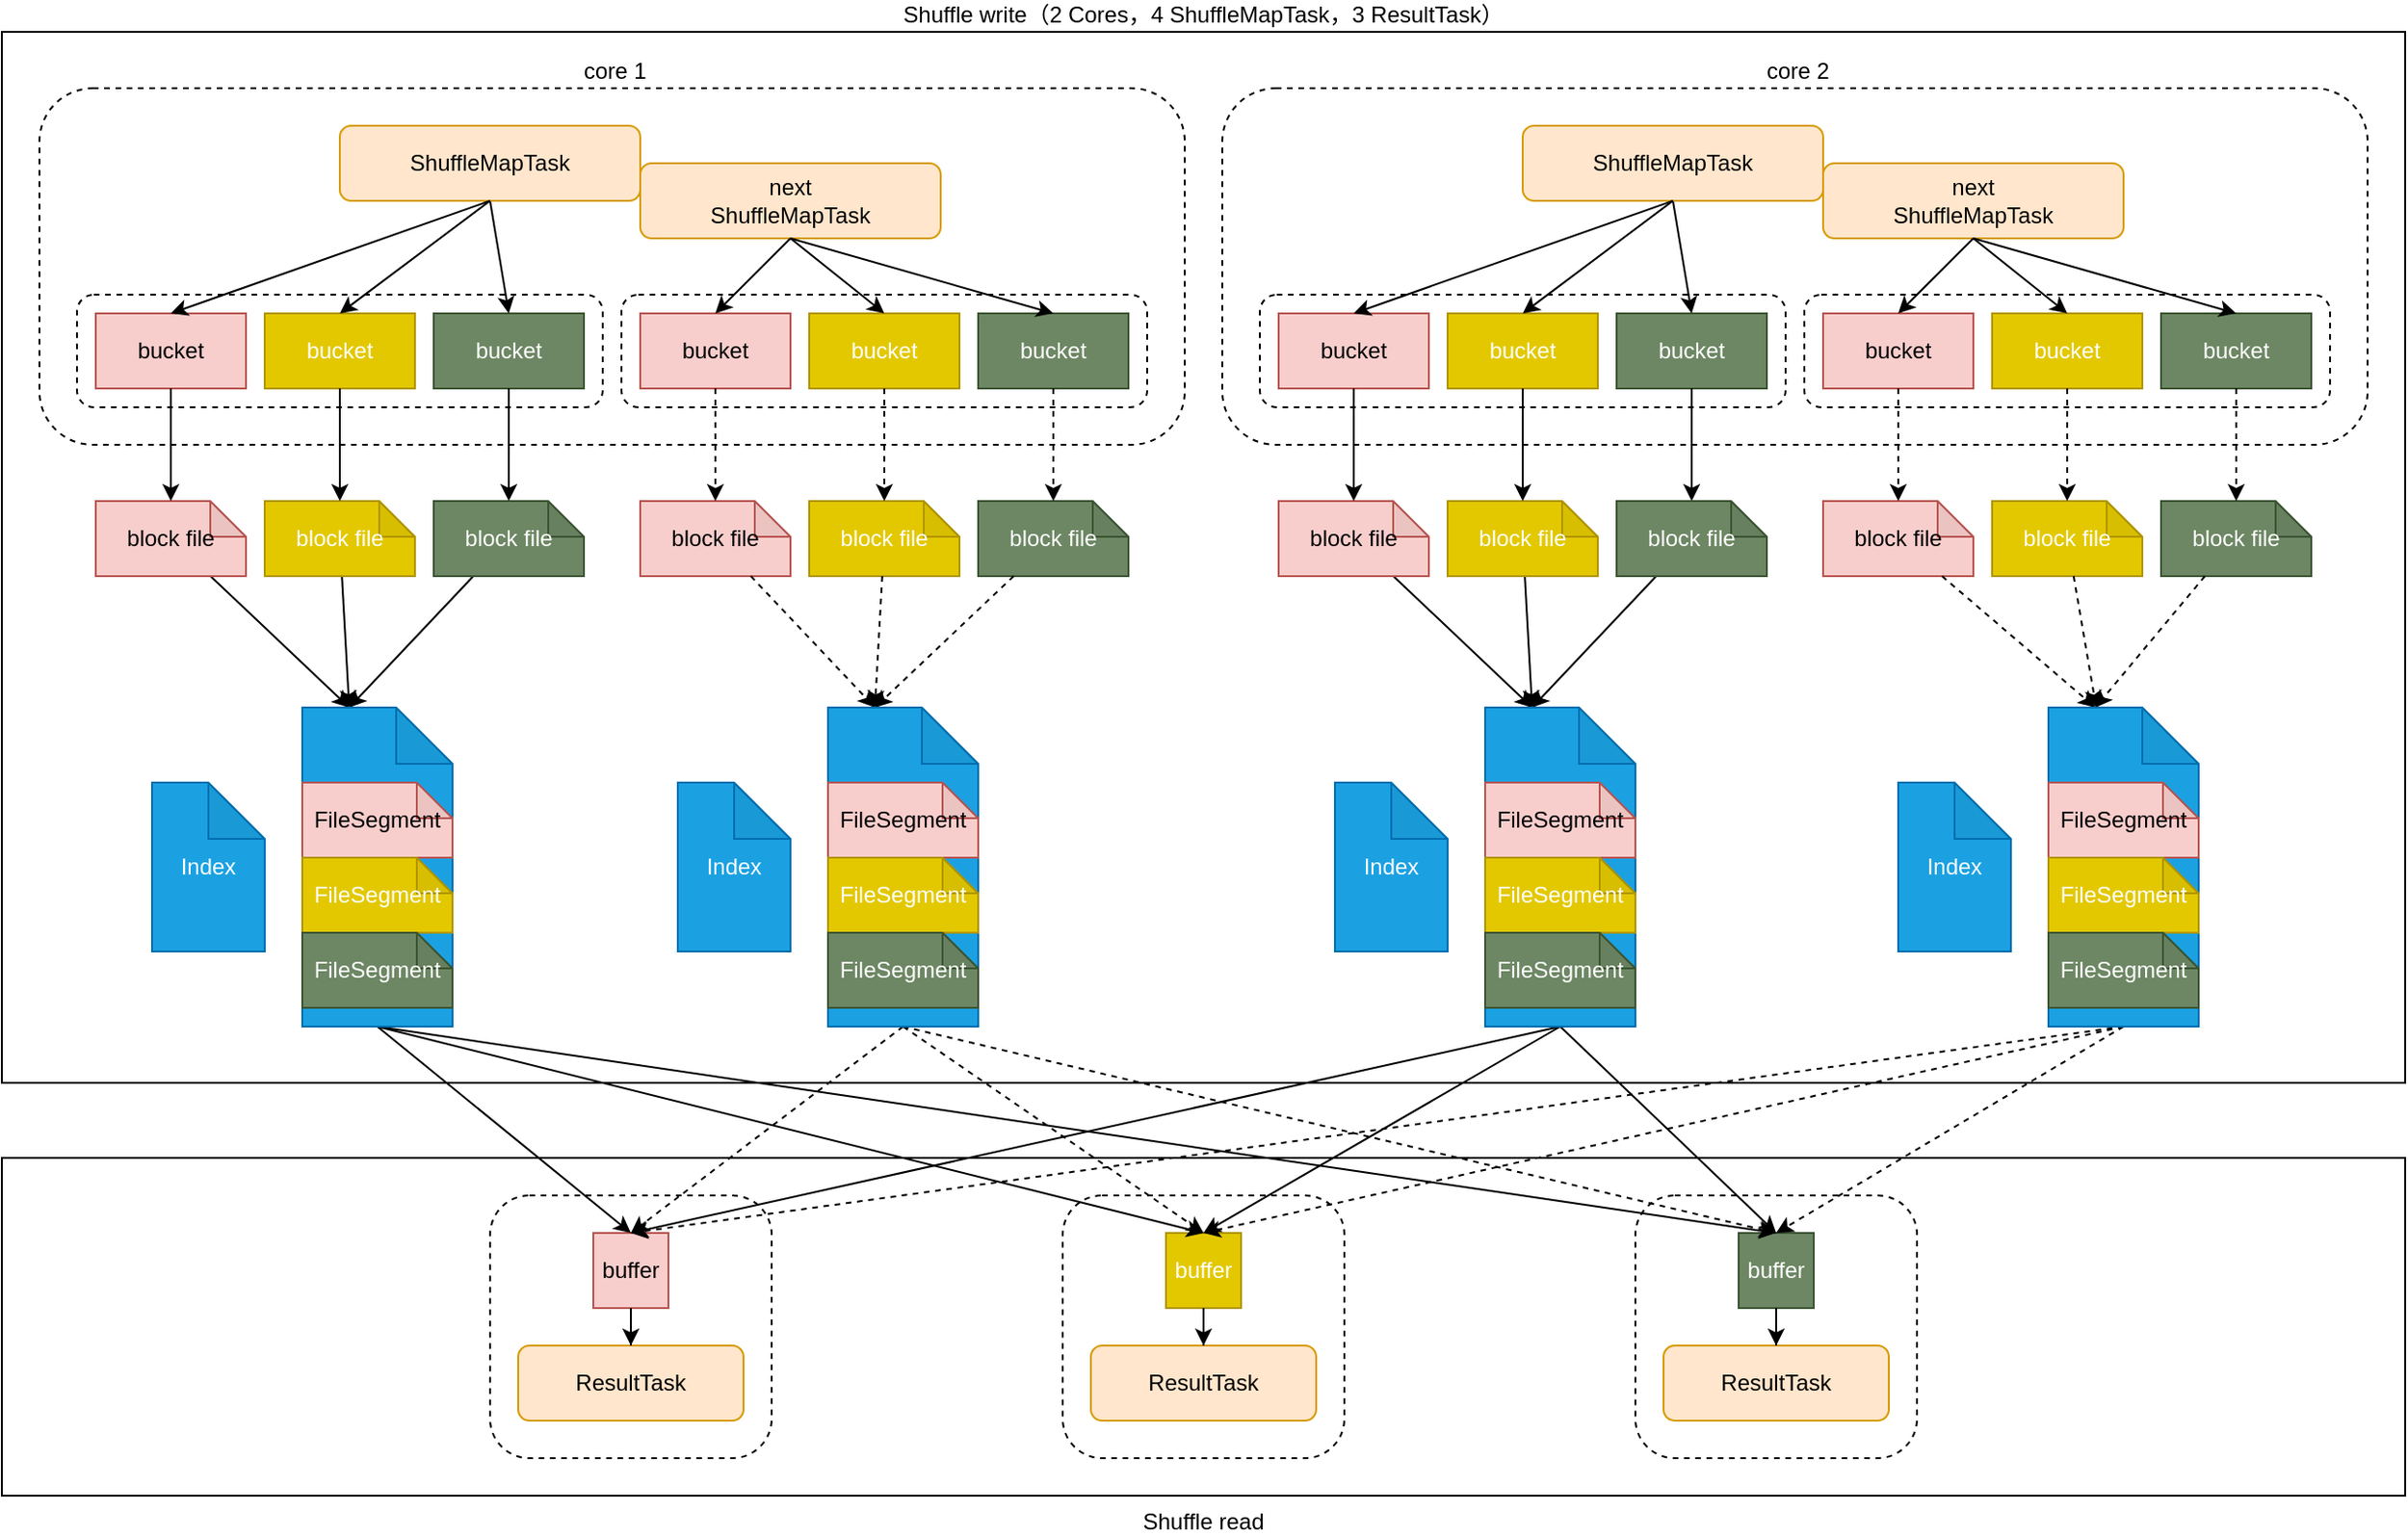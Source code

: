 <mxfile version="12.4.2" type="device" pages="1"><diagram id="mUm3ZQ6cZ6q8vPIdxu0h" name="第 1 页"><mxGraphModel dx="1301" dy="976" grid="1" gridSize="10" guides="1" tooltips="1" connect="1" arrows="1" fold="1" page="1" pageScale="1" pageWidth="827" pageHeight="1169" math="0" shadow="0"><root><mxCell id="0"/><mxCell id="1" parent="0"/><mxCell id="N8P0i4uB0nFxGR9xN5Td-75" value="Shuffle write（2 Cores，4 ShuffleMapTask，3 ResultTask）" style="rounded=0;whiteSpace=wrap;html=1;labelPosition=center;verticalLabelPosition=top;align=center;verticalAlign=bottom;" parent="1" vertex="1"><mxGeometry x="40" y="40" width="1280" height="560" as="geometry"/></mxCell><mxCell id="N8P0i4uB0nFxGR9xN5Td-54" value="" style="group;fillColor=#FFFFFF;" parent="1" vertex="1" connectable="0"><mxGeometry x="600" y="290" width="130" height="40" as="geometry"/></mxCell><mxCell id="N8P0i4uB0nFxGR9xN5Td-1" value="&amp;nbsp;core 1" style="rounded=1;whiteSpace=wrap;html=1;dashed=1;labelPosition=center;verticalLabelPosition=top;align=center;verticalAlign=bottom;" parent="1" vertex="1"><mxGeometry x="60" y="70" width="610" height="190" as="geometry"/></mxCell><mxCell id="NWgwaf8oPeO7ue2s495K-18" value="next&lt;br&gt;ShuffleMapTask" style="rounded=1;whiteSpace=wrap;html=1;fillColor=#ffe6cc;strokeColor=#d79b00;" parent="1" vertex="1"><mxGeometry x="380" y="110" width="160" height="40" as="geometry"/></mxCell><mxCell id="NWgwaf8oPeO7ue2s495K-29" value="" style="group" parent="1" vertex="1" connectable="0"><mxGeometry x="380" y="290" width="260" height="40" as="geometry"/></mxCell><mxCell id="NWgwaf8oPeO7ue2s495K-19" value="block file" style="shape=note;whiteSpace=wrap;html=1;backgroundOutline=1;darkOpacity=0.05;fontSize=12;size=19;fontStyle=0;fillColor=#f8cecc;strokeColor=#b85450;" parent="NWgwaf8oPeO7ue2s495K-29" vertex="1"><mxGeometry width="80" height="40" as="geometry"/></mxCell><mxCell id="NWgwaf8oPeO7ue2s495K-25" value="block file" style="shape=note;whiteSpace=wrap;html=1;backgroundOutline=1;darkOpacity=0.05;fontSize=12;size=19;fontStyle=0;fillColor=#e3c800;strokeColor=#B09500;fontColor=#ffffff;" parent="NWgwaf8oPeO7ue2s495K-29" vertex="1"><mxGeometry x="90" width="80" height="40" as="geometry"/></mxCell><mxCell id="NWgwaf8oPeO7ue2s495K-27" value="block file" style="shape=note;whiteSpace=wrap;html=1;backgroundOutline=1;darkOpacity=0.05;fontSize=12;size=19;fontStyle=0;fillColor=#6d8764;strokeColor=#3A5431;fontColor=#ffffff;" parent="NWgwaf8oPeO7ue2s495K-29" vertex="1"><mxGeometry x="180" width="80" height="40" as="geometry"/></mxCell><mxCell id="NWgwaf8oPeO7ue2s495K-14" value="" style="rounded=1;whiteSpace=wrap;html=1;dashed=1;" parent="1" vertex="1"><mxGeometry x="370" y="180" width="280" height="60" as="geometry"/></mxCell><mxCell id="NWgwaf8oPeO7ue2s495K-15" value="bucket" style="rounded=0;whiteSpace=wrap;html=1;fillColor=#6d8764;strokeColor=#3A5431;fontColor=#ffffff;" parent="1" vertex="1"><mxGeometry x="560" y="190" width="80" height="40" as="geometry"/></mxCell><mxCell id="NWgwaf8oPeO7ue2s495K-17" style="edgeStyle=none;rounded=0;orthogonalLoop=1;jettySize=auto;html=1;exitX=0.5;exitY=1;exitDx=0;exitDy=0;dashed=1;" parent="1" source="NWgwaf8oPeO7ue2s495K-15" target="NWgwaf8oPeO7ue2s495K-27" edge="1"><mxGeometry relative="1" as="geometry"><mxPoint x="390" y="310" as="targetPoint"/></mxGeometry></mxCell><mxCell id="NWgwaf8oPeO7ue2s495K-20" value="bucket" style="rounded=0;whiteSpace=wrap;html=1;fillColor=#f8cecc;strokeColor=#b85450;" parent="1" vertex="1"><mxGeometry x="380" y="190" width="80" height="40" as="geometry"/></mxCell><mxCell id="NWgwaf8oPeO7ue2s495K-22" style="edgeStyle=none;rounded=0;orthogonalLoop=1;jettySize=auto;html=1;exitX=0.5;exitY=1;exitDx=0;exitDy=0;entryX=0.5;entryY=0;entryDx=0;entryDy=0;entryPerimeter=0;dashed=1;" parent="1" source="NWgwaf8oPeO7ue2s495K-20" target="NWgwaf8oPeO7ue2s495K-19" edge="1"><mxGeometry relative="1" as="geometry"><mxPoint x="300" y="250" as="sourcePoint"/><mxPoint x="300" y="310" as="targetPoint"/></mxGeometry></mxCell><mxCell id="NWgwaf8oPeO7ue2s495K-23" value="bucket" style="rounded=0;whiteSpace=wrap;html=1;fillColor=#e3c800;strokeColor=#B09500;fontColor=#ffffff;" parent="1" vertex="1"><mxGeometry x="470" y="190" width="80" height="40" as="geometry"/></mxCell><mxCell id="NWgwaf8oPeO7ue2s495K-26" style="edgeStyle=none;rounded=0;orthogonalLoop=1;jettySize=auto;html=1;entryX=0.5;entryY=0;entryDx=0;entryDy=0;exitX=0.5;exitY=1;exitDx=0;exitDy=0;entryPerimeter=0;dashed=1;" parent="1" source="NWgwaf8oPeO7ue2s495K-23" target="NWgwaf8oPeO7ue2s495K-25" edge="1"><mxGeometry relative="1" as="geometry"><mxPoint x="345" y="250" as="sourcePoint"/><mxPoint x="345" y="310" as="targetPoint"/></mxGeometry></mxCell><mxCell id="N8P0i4uB0nFxGR9xN5Td-4" value="" style="rounded=1;whiteSpace=wrap;html=1;dashed=1;" parent="1" vertex="1"><mxGeometry x="80" y="180" width="280" height="60" as="geometry"/></mxCell><mxCell id="N8P0i4uB0nFxGR9xN5Td-7" value="bucket" style="rounded=0;whiteSpace=wrap;html=1;fillColor=#6d8764;strokeColor=#3A5431;fontColor=#ffffff;" parent="1" vertex="1"><mxGeometry x="270" y="190" width="80" height="40" as="geometry"/></mxCell><mxCell id="N8P0i4uB0nFxGR9xN5Td-10" style="edgeStyle=none;rounded=0;orthogonalLoop=1;jettySize=auto;html=1;entryX=0.5;entryY=0;entryDx=0;entryDy=0;exitX=0.5;exitY=1;exitDx=0;exitDy=0;" parent="1" source="N8P0i4uB0nFxGR9xN5Td-2" target="N8P0i4uB0nFxGR9xN5Td-7" edge="1"><mxGeometry relative="1" as="geometry"/></mxCell><mxCell id="N8P0i4uB0nFxGR9xN5Td-35" style="edgeStyle=none;rounded=0;orthogonalLoop=1;jettySize=auto;html=1;exitX=0.5;exitY=1;exitDx=0;exitDy=0;" parent="1" source="N8P0i4uB0nFxGR9xN5Td-7" target="NWgwaf8oPeO7ue2s495K-10" edge="1"><mxGeometry relative="1" as="geometry"><mxPoint x="230" y="290" as="targetPoint"/></mxGeometry></mxCell><mxCell id="N8P0i4uB0nFxGR9xN5Td-2" value="ShuffleMapTask" style="rounded=1;whiteSpace=wrap;html=1;fillColor=#ffe6cc;strokeColor=#d79b00;" parent="1" vertex="1"><mxGeometry x="220" y="90" width="160" height="40" as="geometry"/></mxCell><mxCell id="DLBurjEivz9x_tRsU5ib-7" style="rounded=0;orthogonalLoop=1;jettySize=auto;html=1;entryX=0;entryY=0;entryDx=25;entryDy=0;entryPerimeter=0;" edge="1" parent="1" source="NWgwaf8oPeO7ue2s495K-4" target="DLBurjEivz9x_tRsU5ib-2"><mxGeometry relative="1" as="geometry"/></mxCell><mxCell id="NWgwaf8oPeO7ue2s495K-4" value="block file" style="shape=note;whiteSpace=wrap;html=1;backgroundOutline=1;darkOpacity=0.05;fontSize=12;size=19;fontStyle=0;fillColor=#f8cecc;strokeColor=#b85450;" parent="1" vertex="1"><mxGeometry x="90" y="290" width="80" height="40" as="geometry"/></mxCell><mxCell id="NWgwaf8oPeO7ue2s495K-6" value="bucket" style="rounded=0;whiteSpace=wrap;html=1;fillColor=#f8cecc;strokeColor=#b85450;" parent="1" vertex="1"><mxGeometry x="90" y="190" width="80" height="40" as="geometry"/></mxCell><mxCell id="N8P0i4uB0nFxGR9xN5Td-8" style="rounded=0;orthogonalLoop=1;jettySize=auto;html=1;entryX=0.5;entryY=0;entryDx=0;entryDy=0;exitX=0.5;exitY=1;exitDx=0;exitDy=0;" parent="1" source="N8P0i4uB0nFxGR9xN5Td-2" target="NWgwaf8oPeO7ue2s495K-6" edge="1"><mxGeometry relative="1" as="geometry"><mxPoint x="160" y="195.714" as="targetPoint"/></mxGeometry></mxCell><mxCell id="N8P0i4uB0nFxGR9xN5Td-33" style="edgeStyle=none;rounded=0;orthogonalLoop=1;jettySize=auto;html=1;exitX=0.5;exitY=1;exitDx=0;exitDy=0;entryX=0.5;entryY=0;entryDx=0;entryDy=0;entryPerimeter=0;" parent="1" source="NWgwaf8oPeO7ue2s495K-6" target="NWgwaf8oPeO7ue2s495K-4" edge="1"><mxGeometry relative="1" as="geometry"><mxPoint x="140" y="230" as="sourcePoint"/><mxPoint x="140" y="290" as="targetPoint"/></mxGeometry></mxCell><mxCell id="NWgwaf8oPeO7ue2s495K-7" value="bucket" style="rounded=0;whiteSpace=wrap;html=1;fillColor=#e3c800;strokeColor=#B09500;fontColor=#ffffff;" parent="1" vertex="1"><mxGeometry x="180" y="190" width="80" height="40" as="geometry"/></mxCell><mxCell id="N8P0i4uB0nFxGR9xN5Td-9" style="edgeStyle=none;rounded=0;orthogonalLoop=1;jettySize=auto;html=1;entryX=0.5;entryY=0;entryDx=0;entryDy=0;exitX=0.5;exitY=1;exitDx=0;exitDy=0;" parent="1" source="N8P0i4uB0nFxGR9xN5Td-2" target="NWgwaf8oPeO7ue2s495K-7" edge="1"><mxGeometry relative="1" as="geometry"><mxPoint x="185" y="190" as="targetPoint"/></mxGeometry></mxCell><mxCell id="DLBurjEivz9x_tRsU5ib-8" style="edgeStyle=none;rounded=0;orthogonalLoop=1;jettySize=auto;html=1;entryX=0;entryY=0;entryDx=25;entryDy=0;entryPerimeter=0;" edge="1" parent="1" source="NWgwaf8oPeO7ue2s495K-9" target="DLBurjEivz9x_tRsU5ib-2"><mxGeometry relative="1" as="geometry"/></mxCell><mxCell id="NWgwaf8oPeO7ue2s495K-9" value="block file" style="shape=note;whiteSpace=wrap;html=1;backgroundOutline=1;darkOpacity=0.05;fontSize=12;size=19;fontStyle=0;fillColor=#e3c800;strokeColor=#B09500;fontColor=#ffffff;" parent="1" vertex="1"><mxGeometry x="180" y="290" width="80" height="40" as="geometry"/></mxCell><mxCell id="N8P0i4uB0nFxGR9xN5Td-34" style="edgeStyle=none;rounded=0;orthogonalLoop=1;jettySize=auto;html=1;entryX=0.5;entryY=0;entryDx=0;entryDy=0;exitX=0.5;exitY=1;exitDx=0;exitDy=0;entryPerimeter=0;" parent="1" source="NWgwaf8oPeO7ue2s495K-7" target="NWgwaf8oPeO7ue2s495K-9" edge="1"><mxGeometry relative="1" as="geometry"><mxPoint x="185" y="230" as="sourcePoint"/><mxPoint x="185" y="290" as="targetPoint"/></mxGeometry></mxCell><mxCell id="DLBurjEivz9x_tRsU5ib-9" style="edgeStyle=none;rounded=0;orthogonalLoop=1;jettySize=auto;html=1;entryX=0;entryY=0;entryDx=25;entryDy=0;entryPerimeter=0;" edge="1" parent="1" source="NWgwaf8oPeO7ue2s495K-10" target="DLBurjEivz9x_tRsU5ib-2"><mxGeometry relative="1" as="geometry"/></mxCell><mxCell id="NWgwaf8oPeO7ue2s495K-10" value="block file" style="shape=note;whiteSpace=wrap;html=1;backgroundOutline=1;darkOpacity=0.05;fontSize=12;size=19;fontStyle=0;fillColor=#6d8764;strokeColor=#3A5431;fontColor=#ffffff;" parent="1" vertex="1"><mxGeometry x="270" y="290" width="80" height="40" as="geometry"/></mxCell><mxCell id="NWgwaf8oPeO7ue2s495K-32" value="&amp;nbsp;core 2" style="rounded=1;whiteSpace=wrap;html=1;dashed=1;labelPosition=center;verticalLabelPosition=top;align=center;verticalAlign=bottom;" parent="1" vertex="1"><mxGeometry x="690" y="70" width="610" height="190" as="geometry"/></mxCell><mxCell id="NWgwaf8oPeO7ue2s495K-33" value="next&lt;br&gt;ShuffleMapTask" style="rounded=1;whiteSpace=wrap;html=1;fillColor=#ffe6cc;strokeColor=#d79b00;" parent="1" vertex="1"><mxGeometry x="1010" y="110" width="160" height="40" as="geometry"/></mxCell><mxCell id="NWgwaf8oPeO7ue2s495K-36" value="" style="group" parent="1" vertex="1" connectable="0"><mxGeometry x="1010" y="290" width="260" height="40" as="geometry"/></mxCell><mxCell id="NWgwaf8oPeO7ue2s495K-37" value="block file" style="shape=note;whiteSpace=wrap;html=1;backgroundOutline=1;darkOpacity=0.05;fontSize=12;size=19;fontStyle=0;fillColor=#f8cecc;strokeColor=#b85450;" parent="NWgwaf8oPeO7ue2s495K-36" vertex="1"><mxGeometry width="80" height="40" as="geometry"/></mxCell><mxCell id="NWgwaf8oPeO7ue2s495K-38" value="block file" style="shape=note;whiteSpace=wrap;html=1;backgroundOutline=1;darkOpacity=0.05;fontSize=12;size=19;fontStyle=0;fillColor=#e3c800;strokeColor=#B09500;fontColor=#ffffff;" parent="NWgwaf8oPeO7ue2s495K-36" vertex="1"><mxGeometry x="90" width="80" height="40" as="geometry"/></mxCell><mxCell id="NWgwaf8oPeO7ue2s495K-39" value="block file" style="shape=note;whiteSpace=wrap;html=1;backgroundOutline=1;darkOpacity=0.05;fontSize=12;size=19;fontStyle=0;fillColor=#6d8764;strokeColor=#3A5431;fontColor=#ffffff;" parent="NWgwaf8oPeO7ue2s495K-36" vertex="1"><mxGeometry x="180" width="80" height="40" as="geometry"/></mxCell><mxCell id="NWgwaf8oPeO7ue2s495K-40" value="" style="rounded=1;whiteSpace=wrap;html=1;dashed=1;" parent="1" vertex="1"><mxGeometry x="1000" y="180" width="280" height="60" as="geometry"/></mxCell><mxCell id="NWgwaf8oPeO7ue2s495K-41" value="bucket" style="rounded=0;whiteSpace=wrap;html=1;fillColor=#6d8764;strokeColor=#3A5431;fontColor=#ffffff;" parent="1" vertex="1"><mxGeometry x="1190" y="190" width="80" height="40" as="geometry"/></mxCell><mxCell id="NWgwaf8oPeO7ue2s495K-43" style="edgeStyle=none;rounded=0;orthogonalLoop=1;jettySize=auto;html=1;exitX=0.5;exitY=1;exitDx=0;exitDy=0;dashed=1;" parent="1" source="NWgwaf8oPeO7ue2s495K-41" target="NWgwaf8oPeO7ue2s495K-39" edge="1"><mxGeometry relative="1" as="geometry"><mxPoint x="1020" y="310" as="targetPoint"/></mxGeometry></mxCell><mxCell id="NWgwaf8oPeO7ue2s495K-44" value="bucket" style="rounded=0;whiteSpace=wrap;html=1;fillColor=#f8cecc;strokeColor=#b85450;" parent="1" vertex="1"><mxGeometry x="1010" y="190" width="80" height="40" as="geometry"/></mxCell><mxCell id="NWgwaf8oPeO7ue2s495K-45" style="edgeStyle=none;rounded=0;orthogonalLoop=1;jettySize=auto;html=1;exitX=0.5;exitY=1;exitDx=0;exitDy=0;entryX=0.5;entryY=0;entryDx=0;entryDy=0;entryPerimeter=0;dashed=1;" parent="1" source="NWgwaf8oPeO7ue2s495K-44" target="NWgwaf8oPeO7ue2s495K-37" edge="1"><mxGeometry relative="1" as="geometry"><mxPoint x="930" y="250" as="sourcePoint"/><mxPoint x="930" y="310" as="targetPoint"/></mxGeometry></mxCell><mxCell id="NWgwaf8oPeO7ue2s495K-46" value="bucket" style="rounded=0;whiteSpace=wrap;html=1;fillColor=#e3c800;strokeColor=#B09500;fontColor=#ffffff;" parent="1" vertex="1"><mxGeometry x="1100" y="190" width="80" height="40" as="geometry"/></mxCell><mxCell id="NWgwaf8oPeO7ue2s495K-47" style="edgeStyle=none;rounded=0;orthogonalLoop=1;jettySize=auto;html=1;entryX=0.5;entryY=0;entryDx=0;entryDy=0;exitX=0.5;exitY=1;exitDx=0;exitDy=0;entryPerimeter=0;dashed=1;" parent="1" source="NWgwaf8oPeO7ue2s495K-46" target="NWgwaf8oPeO7ue2s495K-38" edge="1"><mxGeometry relative="1" as="geometry"><mxPoint x="975" y="250" as="sourcePoint"/><mxPoint x="975" y="310" as="targetPoint"/></mxGeometry></mxCell><mxCell id="NWgwaf8oPeO7ue2s495K-48" value="" style="rounded=1;whiteSpace=wrap;html=1;dashed=1;" parent="1" vertex="1"><mxGeometry x="710" y="180" width="280" height="60" as="geometry"/></mxCell><mxCell id="NWgwaf8oPeO7ue2s495K-49" value="bucket" style="rounded=0;whiteSpace=wrap;html=1;fillColor=#6d8764;strokeColor=#3A5431;fontColor=#ffffff;" parent="1" vertex="1"><mxGeometry x="900" y="190" width="80" height="40" as="geometry"/></mxCell><mxCell id="NWgwaf8oPeO7ue2s495K-50" style="edgeStyle=none;rounded=0;orthogonalLoop=1;jettySize=auto;html=1;entryX=0.5;entryY=0;entryDx=0;entryDy=0;exitX=0.5;exitY=1;exitDx=0;exitDy=0;" parent="1" source="NWgwaf8oPeO7ue2s495K-52" target="NWgwaf8oPeO7ue2s495K-49" edge="1"><mxGeometry relative="1" as="geometry"/></mxCell><mxCell id="NWgwaf8oPeO7ue2s495K-51" style="edgeStyle=none;rounded=0;orthogonalLoop=1;jettySize=auto;html=1;exitX=0.5;exitY=1;exitDx=0;exitDy=0;" parent="1" source="NWgwaf8oPeO7ue2s495K-49" target="NWgwaf8oPeO7ue2s495K-61" edge="1"><mxGeometry relative="1" as="geometry"><mxPoint x="860" y="290" as="targetPoint"/></mxGeometry></mxCell><mxCell id="NWgwaf8oPeO7ue2s495K-52" value="ShuffleMapTask" style="rounded=1;whiteSpace=wrap;html=1;fillColor=#ffe6cc;strokeColor=#d79b00;" parent="1" vertex="1"><mxGeometry x="850" y="90" width="160" height="40" as="geometry"/></mxCell><mxCell id="DLBurjEivz9x_tRsU5ib-29" style="edgeStyle=none;rounded=0;orthogonalLoop=1;jettySize=auto;html=1;entryX=0;entryY=0;entryDx=25;entryDy=0;entryPerimeter=0;" edge="1" parent="1" source="NWgwaf8oPeO7ue2s495K-53" target="DLBurjEivz9x_tRsU5ib-18"><mxGeometry relative="1" as="geometry"/></mxCell><mxCell id="NWgwaf8oPeO7ue2s495K-53" value="block file" style="shape=note;whiteSpace=wrap;html=1;backgroundOutline=1;darkOpacity=0.05;fontSize=12;size=19;fontStyle=0;fillColor=#f8cecc;strokeColor=#b85450;" parent="1" vertex="1"><mxGeometry x="720" y="290" width="80" height="40" as="geometry"/></mxCell><mxCell id="NWgwaf8oPeO7ue2s495K-54" value="bucket" style="rounded=0;whiteSpace=wrap;html=1;fillColor=#f8cecc;strokeColor=#b85450;" parent="1" vertex="1"><mxGeometry x="720" y="190" width="80" height="40" as="geometry"/></mxCell><mxCell id="NWgwaf8oPeO7ue2s495K-55" style="rounded=0;orthogonalLoop=1;jettySize=auto;html=1;entryX=0.5;entryY=0;entryDx=0;entryDy=0;exitX=0.5;exitY=1;exitDx=0;exitDy=0;" parent="1" source="NWgwaf8oPeO7ue2s495K-52" target="NWgwaf8oPeO7ue2s495K-54" edge="1"><mxGeometry relative="1" as="geometry"><mxPoint x="790" y="195.714" as="targetPoint"/></mxGeometry></mxCell><mxCell id="NWgwaf8oPeO7ue2s495K-56" style="edgeStyle=none;rounded=0;orthogonalLoop=1;jettySize=auto;html=1;exitX=0.5;exitY=1;exitDx=0;exitDy=0;entryX=0.5;entryY=0;entryDx=0;entryDy=0;entryPerimeter=0;" parent="1" source="NWgwaf8oPeO7ue2s495K-54" target="NWgwaf8oPeO7ue2s495K-53" edge="1"><mxGeometry relative="1" as="geometry"><mxPoint x="770" y="230" as="sourcePoint"/><mxPoint x="770" y="290" as="targetPoint"/></mxGeometry></mxCell><mxCell id="NWgwaf8oPeO7ue2s495K-57" value="bucket" style="rounded=0;whiteSpace=wrap;html=1;fillColor=#e3c800;strokeColor=#B09500;fontColor=#ffffff;" parent="1" vertex="1"><mxGeometry x="810" y="190" width="80" height="40" as="geometry"/></mxCell><mxCell id="NWgwaf8oPeO7ue2s495K-58" style="edgeStyle=none;rounded=0;orthogonalLoop=1;jettySize=auto;html=1;entryX=0.5;entryY=0;entryDx=0;entryDy=0;exitX=0.5;exitY=1;exitDx=0;exitDy=0;" parent="1" source="NWgwaf8oPeO7ue2s495K-52" target="NWgwaf8oPeO7ue2s495K-57" edge="1"><mxGeometry relative="1" as="geometry"><mxPoint x="815" y="190" as="targetPoint"/></mxGeometry></mxCell><mxCell id="DLBurjEivz9x_tRsU5ib-30" style="edgeStyle=none;rounded=0;orthogonalLoop=1;jettySize=auto;html=1;entryX=0;entryY=0;entryDx=25;entryDy=0;entryPerimeter=0;" edge="1" parent="1" source="NWgwaf8oPeO7ue2s495K-59" target="DLBurjEivz9x_tRsU5ib-18"><mxGeometry relative="1" as="geometry"><mxPoint x="850" y="400" as="targetPoint"/></mxGeometry></mxCell><mxCell id="NWgwaf8oPeO7ue2s495K-59" value="block file" style="shape=note;whiteSpace=wrap;html=1;backgroundOutline=1;darkOpacity=0.05;fontSize=12;size=19;fontStyle=0;fillColor=#e3c800;strokeColor=#B09500;fontColor=#ffffff;" parent="1" vertex="1"><mxGeometry x="810" y="290" width="80" height="40" as="geometry"/></mxCell><mxCell id="NWgwaf8oPeO7ue2s495K-60" style="edgeStyle=none;rounded=0;orthogonalLoop=1;jettySize=auto;html=1;entryX=0.5;entryY=0;entryDx=0;entryDy=0;exitX=0.5;exitY=1;exitDx=0;exitDy=0;entryPerimeter=0;" parent="1" source="NWgwaf8oPeO7ue2s495K-57" target="NWgwaf8oPeO7ue2s495K-59" edge="1"><mxGeometry relative="1" as="geometry"><mxPoint x="815" y="230" as="sourcePoint"/><mxPoint x="815" y="290" as="targetPoint"/></mxGeometry></mxCell><mxCell id="DLBurjEivz9x_tRsU5ib-31" style="edgeStyle=none;rounded=0;orthogonalLoop=1;jettySize=auto;html=1;entryX=0;entryY=0;entryDx=25;entryDy=0;entryPerimeter=0;" edge="1" parent="1" source="NWgwaf8oPeO7ue2s495K-61" target="DLBurjEivz9x_tRsU5ib-18"><mxGeometry relative="1" as="geometry"/></mxCell><mxCell id="NWgwaf8oPeO7ue2s495K-61" value="block file" style="shape=note;whiteSpace=wrap;html=1;backgroundOutline=1;darkOpacity=0.05;fontSize=12;size=19;fontStyle=0;fillColor=#6d8764;strokeColor=#3A5431;fontColor=#ffffff;" parent="1" vertex="1"><mxGeometry x="900" y="290" width="80" height="40" as="geometry"/></mxCell><mxCell id="NWgwaf8oPeO7ue2s495K-21" style="rounded=0;orthogonalLoop=1;jettySize=auto;html=1;entryX=0.5;entryY=0;entryDx=0;entryDy=0;exitX=0.5;exitY=1;exitDx=0;exitDy=0;" parent="1" source="NWgwaf8oPeO7ue2s495K-18" target="NWgwaf8oPeO7ue2s495K-20" edge="1"><mxGeometry relative="1" as="geometry"><mxPoint x="320" y="215.714" as="targetPoint"/></mxGeometry></mxCell><mxCell id="NWgwaf8oPeO7ue2s495K-24" style="edgeStyle=none;rounded=0;orthogonalLoop=1;jettySize=auto;html=1;entryX=0.5;entryY=0;entryDx=0;entryDy=0;exitX=0.5;exitY=1;exitDx=0;exitDy=0;" parent="1" source="NWgwaf8oPeO7ue2s495K-18" target="NWgwaf8oPeO7ue2s495K-23" edge="1"><mxGeometry relative="1" as="geometry"><mxPoint x="345" y="210" as="targetPoint"/></mxGeometry></mxCell><mxCell id="NWgwaf8oPeO7ue2s495K-16" style="edgeStyle=none;rounded=0;orthogonalLoop=1;jettySize=auto;html=1;entryX=0.5;entryY=0;entryDx=0;entryDy=0;exitX=0.5;exitY=1;exitDx=0;exitDy=0;" parent="1" source="NWgwaf8oPeO7ue2s495K-18" target="NWgwaf8oPeO7ue2s495K-15" edge="1"><mxGeometry relative="1" as="geometry"/></mxCell><mxCell id="NWgwaf8oPeO7ue2s495K-34" style="rounded=0;orthogonalLoop=1;jettySize=auto;html=1;entryX=0.5;entryY=0;entryDx=0;entryDy=0;exitX=0.5;exitY=1;exitDx=0;exitDy=0;" parent="1" source="NWgwaf8oPeO7ue2s495K-33" target="NWgwaf8oPeO7ue2s495K-44" edge="1"><mxGeometry relative="1" as="geometry"><mxPoint x="950" y="215.714" as="targetPoint"/></mxGeometry></mxCell><mxCell id="NWgwaf8oPeO7ue2s495K-35" style="edgeStyle=none;rounded=0;orthogonalLoop=1;jettySize=auto;html=1;entryX=0.5;entryY=0;entryDx=0;entryDy=0;exitX=0.5;exitY=1;exitDx=0;exitDy=0;" parent="1" source="NWgwaf8oPeO7ue2s495K-33" target="NWgwaf8oPeO7ue2s495K-46" edge="1"><mxGeometry relative="1" as="geometry"><mxPoint x="975" y="210" as="targetPoint"/></mxGeometry></mxCell><mxCell id="NWgwaf8oPeO7ue2s495K-42" style="edgeStyle=none;rounded=0;orthogonalLoop=1;jettySize=auto;html=1;entryX=0.5;entryY=0;entryDx=0;entryDy=0;exitX=0.5;exitY=1;exitDx=0;exitDy=0;" parent="1" source="NWgwaf8oPeO7ue2s495K-33" target="NWgwaf8oPeO7ue2s495K-41" edge="1"><mxGeometry relative="1" as="geometry"/></mxCell><mxCell id="DLBurjEivz9x_tRsU5ib-1" value="" style="group" vertex="1" connectable="0" parent="1"><mxGeometry x="40" y="640" width="1280" height="180" as="geometry"/></mxCell><mxCell id="N8P0i4uB0nFxGR9xN5Td-77" value="Shuffle read" style="rounded=0;whiteSpace=wrap;html=1;labelPosition=center;verticalLabelPosition=bottom;align=center;verticalAlign=top;" parent="DLBurjEivz9x_tRsU5ib-1" vertex="1"><mxGeometry width="1280" height="180" as="geometry"/></mxCell><mxCell id="ZSy0zQ0Ihhhd4JoGxA12-3" value="" style="rounded=1;whiteSpace=wrap;html=1;dashed=1;" parent="DLBurjEivz9x_tRsU5ib-1" vertex="1"><mxGeometry x="260" y="20" width="150" height="140" as="geometry"/></mxCell><mxCell id="N8P0i4uB0nFxGR9xN5Td-79" value="ResultTask" style="rounded=1;whiteSpace=wrap;html=1;fillColor=#ffe6cc;strokeColor=#d79b00;verticalAlign=middle;comic=0;shadow=0;glass=0;" parent="DLBurjEivz9x_tRsU5ib-1" vertex="1"><mxGeometry x="275" y="100" width="120" height="40" as="geometry"/></mxCell><mxCell id="ZSy0zQ0Ihhhd4JoGxA12-4" value="buffer" style="rounded=0;whiteSpace=wrap;html=1;fillColor=#f8cecc;strokeColor=#b85450;" parent="DLBurjEivz9x_tRsU5ib-1" vertex="1"><mxGeometry x="315" y="40" width="40" height="40" as="geometry"/></mxCell><mxCell id="ZSy0zQ0Ihhhd4JoGxA12-5" style="edgeStyle=orthogonalEdgeStyle;rounded=0;orthogonalLoop=1;jettySize=auto;html=1;entryX=0.5;entryY=0;entryDx=0;entryDy=0;" parent="DLBurjEivz9x_tRsU5ib-1" source="ZSy0zQ0Ihhhd4JoGxA12-4" target="N8P0i4uB0nFxGR9xN5Td-79" edge="1"><mxGeometry relative="1" as="geometry"/></mxCell><mxCell id="ZSy0zQ0Ihhhd4JoGxA12-6" value="" style="rounded=1;whiteSpace=wrap;html=1;dashed=1;" parent="DLBurjEivz9x_tRsU5ib-1" vertex="1"><mxGeometry x="565" y="20" width="150" height="140" as="geometry"/></mxCell><mxCell id="N8P0i4uB0nFxGR9xN5Td-78" value="ResultTask" style="rounded=1;whiteSpace=wrap;html=1;fillColor=#ffe6cc;strokeColor=#d79b00;verticalAlign=middle;comic=0;shadow=0;glass=0;" parent="DLBurjEivz9x_tRsU5ib-1" vertex="1"><mxGeometry x="580" y="100" width="120" height="40" as="geometry"/></mxCell><mxCell id="ZSy0zQ0Ihhhd4JoGxA12-7" value="buffer" style="rounded=0;whiteSpace=wrap;html=1;fillColor=#e3c800;strokeColor=#B09500;fontColor=#ffffff;" parent="DLBurjEivz9x_tRsU5ib-1" vertex="1"><mxGeometry x="620" y="40" width="40" height="40" as="geometry"/></mxCell><mxCell id="ZSy0zQ0Ihhhd4JoGxA12-11" style="edgeStyle=orthogonalEdgeStyle;rounded=0;orthogonalLoop=1;jettySize=auto;html=1;entryX=0.5;entryY=0;entryDx=0;entryDy=0;strokeColor=#000000;" parent="DLBurjEivz9x_tRsU5ib-1" source="ZSy0zQ0Ihhhd4JoGxA12-7" target="N8P0i4uB0nFxGR9xN5Td-78" edge="1"><mxGeometry relative="1" as="geometry"/></mxCell><mxCell id="ZSy0zQ0Ihhhd4JoGxA12-12" value="" style="rounded=1;whiteSpace=wrap;html=1;dashed=1;" parent="DLBurjEivz9x_tRsU5ib-1" vertex="1"><mxGeometry x="870" y="20" width="150" height="140" as="geometry"/></mxCell><mxCell id="ZSy0zQ0Ihhhd4JoGxA12-13" value="ResultTask" style="rounded=1;whiteSpace=wrap;html=1;fillColor=#ffe6cc;strokeColor=#d79b00;verticalAlign=middle;comic=0;shadow=0;glass=0;" parent="DLBurjEivz9x_tRsU5ib-1" vertex="1"><mxGeometry x="885" y="100" width="120" height="40" as="geometry"/></mxCell><mxCell id="ZSy0zQ0Ihhhd4JoGxA12-15" value="buffer" style="rounded=0;whiteSpace=wrap;html=1;fillColor=#6d8764;strokeColor=#3A5431;fontColor=#ffffff;" parent="DLBurjEivz9x_tRsU5ib-1" vertex="1"><mxGeometry x="925" y="40" width="40" height="40" as="geometry"/></mxCell><mxCell id="ZSy0zQ0Ihhhd4JoGxA12-14" style="edgeStyle=orthogonalEdgeStyle;rounded=0;orthogonalLoop=1;jettySize=auto;html=1;entryX=0.5;entryY=0;entryDx=0;entryDy=0;strokeColor=#000000;" parent="DLBurjEivz9x_tRsU5ib-1" source="ZSy0zQ0Ihhhd4JoGxA12-15" target="ZSy0zQ0Ihhhd4JoGxA12-13" edge="1"><mxGeometry relative="1" as="geometry"/></mxCell><mxCell id="DLBurjEivz9x_tRsU5ib-32" style="edgeStyle=none;rounded=0;orthogonalLoop=1;jettySize=auto;html=1;entryX=0;entryY=0;entryDx=25;entryDy=0;entryPerimeter=0;dashed=1;" edge="1" parent="1" source="NWgwaf8oPeO7ue2s495K-19" target="DLBurjEivz9x_tRsU5ib-12"><mxGeometry relative="1" as="geometry"/></mxCell><mxCell id="DLBurjEivz9x_tRsU5ib-33" style="edgeStyle=none;rounded=0;orthogonalLoop=1;jettySize=auto;html=1;entryX=0;entryY=0;entryDx=25;entryDy=0;entryPerimeter=0;dashed=1;" edge="1" parent="1" source="NWgwaf8oPeO7ue2s495K-25" target="DLBurjEivz9x_tRsU5ib-12"><mxGeometry relative="1" as="geometry"/></mxCell><mxCell id="DLBurjEivz9x_tRsU5ib-34" style="edgeStyle=none;rounded=0;orthogonalLoop=1;jettySize=auto;html=1;entryX=0;entryY=0;entryDx=25;entryDy=0;entryPerimeter=0;dashed=1;" edge="1" parent="1" source="NWgwaf8oPeO7ue2s495K-27" target="DLBurjEivz9x_tRsU5ib-12"><mxGeometry relative="1" as="geometry"/></mxCell><mxCell id="DLBurjEivz9x_tRsU5ib-35" style="edgeStyle=none;rounded=0;orthogonalLoop=1;jettySize=auto;html=1;entryX=0;entryY=0;entryDx=25;entryDy=0;entryPerimeter=0;dashed=1;" edge="1" parent="1" source="NWgwaf8oPeO7ue2s495K-37" target="DLBurjEivz9x_tRsU5ib-24"><mxGeometry relative="1" as="geometry"/></mxCell><mxCell id="DLBurjEivz9x_tRsU5ib-36" style="edgeStyle=none;rounded=0;orthogonalLoop=1;jettySize=auto;html=1;dashed=1;" edge="1" parent="1" source="NWgwaf8oPeO7ue2s495K-38" target="DLBurjEivz9x_tRsU5ib-24"><mxGeometry relative="1" as="geometry"/></mxCell><mxCell id="DLBurjEivz9x_tRsU5ib-37" style="edgeStyle=none;rounded=0;orthogonalLoop=1;jettySize=auto;html=1;entryX=0;entryY=0;entryDx=25;entryDy=0;entryPerimeter=0;dashed=1;" edge="1" parent="1" source="NWgwaf8oPeO7ue2s495K-39" target="DLBurjEivz9x_tRsU5ib-24"><mxGeometry relative="1" as="geometry"/></mxCell><mxCell id="DLBurjEivz9x_tRsU5ib-38" style="edgeStyle=none;rounded=0;orthogonalLoop=1;jettySize=auto;html=1;entryX=0.5;entryY=0;entryDx=0;entryDy=0;exitX=0.5;exitY=1;exitDx=0;exitDy=0;exitPerimeter=0;" edge="1" parent="1" source="DLBurjEivz9x_tRsU5ib-2" target="ZSy0zQ0Ihhhd4JoGxA12-4"><mxGeometry relative="1" as="geometry"/></mxCell><mxCell id="DLBurjEivz9x_tRsU5ib-39" style="edgeStyle=none;rounded=0;orthogonalLoop=1;jettySize=auto;html=1;entryX=0.5;entryY=0;entryDx=0;entryDy=0;" edge="1" parent="1" target="ZSy0zQ0Ihhhd4JoGxA12-7"><mxGeometry relative="1" as="geometry"><mxPoint x="240" y="570" as="sourcePoint"/></mxGeometry></mxCell><mxCell id="DLBurjEivz9x_tRsU5ib-40" style="edgeStyle=none;rounded=0;orthogonalLoop=1;jettySize=auto;html=1;entryX=0.5;entryY=0;entryDx=0;entryDy=0;" edge="1" parent="1" target="ZSy0zQ0Ihhhd4JoGxA12-15"><mxGeometry relative="1" as="geometry"><mxPoint x="240" y="570" as="sourcePoint"/></mxGeometry></mxCell><mxCell id="DLBurjEivz9x_tRsU5ib-41" style="edgeStyle=none;rounded=0;orthogonalLoop=1;jettySize=auto;html=1;entryX=0.5;entryY=0;entryDx=0;entryDy=0;dashed=1;exitX=0.5;exitY=1;exitDx=0;exitDy=0;exitPerimeter=0;" edge="1" parent="1" source="DLBurjEivz9x_tRsU5ib-12" target="ZSy0zQ0Ihhhd4JoGxA12-4"><mxGeometry relative="1" as="geometry"/></mxCell><mxCell id="DLBurjEivz9x_tRsU5ib-42" style="edgeStyle=none;rounded=0;orthogonalLoop=1;jettySize=auto;html=1;entryX=0.5;entryY=0;entryDx=0;entryDy=0;dashed=1;exitX=0.5;exitY=1;exitDx=0;exitDy=0;exitPerimeter=0;" edge="1" parent="1" source="DLBurjEivz9x_tRsU5ib-12" target="ZSy0zQ0Ihhhd4JoGxA12-7"><mxGeometry relative="1" as="geometry"/></mxCell><mxCell id="DLBurjEivz9x_tRsU5ib-43" style="edgeStyle=none;rounded=0;orthogonalLoop=1;jettySize=auto;html=1;entryX=0.5;entryY=0;entryDx=0;entryDy=0;dashed=1;exitX=0.5;exitY=1;exitDx=0;exitDy=0;exitPerimeter=0;" edge="1" parent="1" source="DLBurjEivz9x_tRsU5ib-12" target="ZSy0zQ0Ihhhd4JoGxA12-15"><mxGeometry relative="1" as="geometry"/></mxCell><mxCell id="DLBurjEivz9x_tRsU5ib-12" value="" style="shape=note;whiteSpace=wrap;html=1;backgroundOutline=1;darkOpacity=0.05;fillColor=#1ba1e2;strokeColor=#006EAF;fontColor=#ffffff;" vertex="1" parent="1"><mxGeometry x="480" y="400" width="80" height="170" as="geometry"/></mxCell><mxCell id="DLBurjEivz9x_tRsU5ib-13" value="FileSegment" style="shape=note;whiteSpace=wrap;html=1;backgroundOutline=1;darkOpacity=0.05;fontSize=12;size=19;fontStyle=0;fillColor=#f8cecc;strokeColor=#b85450;" vertex="1" parent="1"><mxGeometry x="480" y="440" width="80" height="40" as="geometry"/></mxCell><mxCell id="DLBurjEivz9x_tRsU5ib-14" value="FileSegment" style="shape=note;whiteSpace=wrap;html=1;backgroundOutline=1;darkOpacity=0.05;fontSize=12;size=19;fontStyle=0;fillColor=#e3c800;strokeColor=#B09500;fontColor=#ffffff;" vertex="1" parent="1"><mxGeometry x="480" y="480" width="80" height="40" as="geometry"/></mxCell><mxCell id="DLBurjEivz9x_tRsU5ib-15" value="FileSegment" style="shape=note;whiteSpace=wrap;html=1;backgroundOutline=1;darkOpacity=0.05;fontSize=12;size=19;fontStyle=0;fillColor=#6d8764;strokeColor=#3A5431;fontColor=#ffffff;" vertex="1" parent="1"><mxGeometry x="480" y="520" width="80" height="40" as="geometry"/></mxCell><mxCell id="DLBurjEivz9x_tRsU5ib-16" value="Index" style="shape=note;whiteSpace=wrap;html=1;backgroundOutline=1;darkOpacity=0.05;fillColor=#1ba1e2;strokeColor=#006EAF;fontColor=#ffffff;" vertex="1" parent="1"><mxGeometry x="400" y="440" width="60" height="90" as="geometry"/></mxCell><mxCell id="DLBurjEivz9x_tRsU5ib-2" value="" style="shape=note;whiteSpace=wrap;html=1;backgroundOutline=1;darkOpacity=0.05;fillColor=#1ba1e2;strokeColor=#006EAF;fontColor=#ffffff;" vertex="1" parent="1"><mxGeometry x="200" y="400" width="80" height="170" as="geometry"/></mxCell><mxCell id="DLBurjEivz9x_tRsU5ib-3" value="FileSegment" style="shape=note;whiteSpace=wrap;html=1;backgroundOutline=1;darkOpacity=0.05;fontSize=12;size=19;fontStyle=0;fillColor=#f8cecc;strokeColor=#b85450;" vertex="1" parent="1"><mxGeometry x="200" y="440" width="80" height="40" as="geometry"/></mxCell><mxCell id="DLBurjEivz9x_tRsU5ib-4" value="FileSegment" style="shape=note;whiteSpace=wrap;html=1;backgroundOutline=1;darkOpacity=0.05;fontSize=12;size=19;fontStyle=0;fillColor=#e3c800;strokeColor=#B09500;fontColor=#ffffff;" vertex="1" parent="1"><mxGeometry x="200" y="480" width="80" height="40" as="geometry"/></mxCell><mxCell id="DLBurjEivz9x_tRsU5ib-5" value="FileSegment" style="shape=note;whiteSpace=wrap;html=1;backgroundOutline=1;darkOpacity=0.05;fontSize=12;size=19;fontStyle=0;fillColor=#6d8764;strokeColor=#3A5431;fontColor=#ffffff;" vertex="1" parent="1"><mxGeometry x="200" y="520" width="80" height="40" as="geometry"/></mxCell><mxCell id="DLBurjEivz9x_tRsU5ib-6" value="Index" style="shape=note;whiteSpace=wrap;html=1;backgroundOutline=1;darkOpacity=0.05;fillColor=#1ba1e2;strokeColor=#006EAF;fontColor=#ffffff;" vertex="1" parent="1"><mxGeometry x="120" y="440" width="60" height="90" as="geometry"/></mxCell><mxCell id="DLBurjEivz9x_tRsU5ib-44" style="edgeStyle=none;rounded=0;orthogonalLoop=1;jettySize=auto;html=1;entryX=0.5;entryY=0;entryDx=0;entryDy=0;exitX=0.5;exitY=1;exitDx=0;exitDy=0;exitPerimeter=0;" edge="1" parent="1" source="DLBurjEivz9x_tRsU5ib-18" target="ZSy0zQ0Ihhhd4JoGxA12-4"><mxGeometry relative="1" as="geometry"/></mxCell><mxCell id="DLBurjEivz9x_tRsU5ib-45" style="edgeStyle=none;rounded=0;orthogonalLoop=1;jettySize=auto;html=1;entryX=0.5;entryY=0;entryDx=0;entryDy=0;exitX=0.5;exitY=1;exitDx=0;exitDy=0;exitPerimeter=0;" edge="1" parent="1" source="DLBurjEivz9x_tRsU5ib-18" target="ZSy0zQ0Ihhhd4JoGxA12-7"><mxGeometry relative="1" as="geometry"/></mxCell><mxCell id="DLBurjEivz9x_tRsU5ib-46" style="edgeStyle=none;rounded=0;orthogonalLoop=1;jettySize=auto;html=1;entryX=0.5;entryY=0;entryDx=0;entryDy=0;exitX=0.5;exitY=1;exitDx=0;exitDy=0;exitPerimeter=0;" edge="1" parent="1" source="DLBurjEivz9x_tRsU5ib-18" target="ZSy0zQ0Ihhhd4JoGxA12-15"><mxGeometry relative="1" as="geometry"/></mxCell><mxCell id="DLBurjEivz9x_tRsU5ib-18" value="" style="shape=note;whiteSpace=wrap;html=1;backgroundOutline=1;darkOpacity=0.05;fillColor=#1ba1e2;strokeColor=#006EAF;fontColor=#ffffff;" vertex="1" parent="1"><mxGeometry x="830" y="400" width="80" height="170" as="geometry"/></mxCell><mxCell id="DLBurjEivz9x_tRsU5ib-19" value="FileSegment" style="shape=note;whiteSpace=wrap;html=1;backgroundOutline=1;darkOpacity=0.05;fontSize=12;size=19;fontStyle=0;fillColor=#f8cecc;strokeColor=#b85450;" vertex="1" parent="1"><mxGeometry x="830" y="440" width="80" height="40" as="geometry"/></mxCell><mxCell id="DLBurjEivz9x_tRsU5ib-20" value="FileSegment" style="shape=note;whiteSpace=wrap;html=1;backgroundOutline=1;darkOpacity=0.05;fontSize=12;size=19;fontStyle=0;fillColor=#e3c800;strokeColor=#B09500;fontColor=#ffffff;" vertex="1" parent="1"><mxGeometry x="830" y="480" width="80" height="40" as="geometry"/></mxCell><mxCell id="DLBurjEivz9x_tRsU5ib-21" value="FileSegment" style="shape=note;whiteSpace=wrap;html=1;backgroundOutline=1;darkOpacity=0.05;fontSize=12;size=19;fontStyle=0;fillColor=#6d8764;strokeColor=#3A5431;fontColor=#ffffff;" vertex="1" parent="1"><mxGeometry x="830" y="520" width="80" height="40" as="geometry"/></mxCell><mxCell id="DLBurjEivz9x_tRsU5ib-22" value="Index" style="shape=note;whiteSpace=wrap;html=1;backgroundOutline=1;darkOpacity=0.05;fillColor=#1ba1e2;strokeColor=#006EAF;fontColor=#ffffff;" vertex="1" parent="1"><mxGeometry x="750" y="440" width="60" height="90" as="geometry"/></mxCell><mxCell id="DLBurjEivz9x_tRsU5ib-47" style="edgeStyle=none;rounded=0;orthogonalLoop=1;jettySize=auto;html=1;entryX=0.5;entryY=0;entryDx=0;entryDy=0;exitX=0.5;exitY=1;exitDx=0;exitDy=0;exitPerimeter=0;dashed=1;" edge="1" parent="1" source="DLBurjEivz9x_tRsU5ib-24" target="ZSy0zQ0Ihhhd4JoGxA12-4"><mxGeometry relative="1" as="geometry"/></mxCell><mxCell id="DLBurjEivz9x_tRsU5ib-48" style="edgeStyle=none;rounded=0;orthogonalLoop=1;jettySize=auto;html=1;entryX=0.5;entryY=0;entryDx=0;entryDy=0;dashed=1;exitX=0.5;exitY=1;exitDx=0;exitDy=0;exitPerimeter=0;" edge="1" parent="1" source="DLBurjEivz9x_tRsU5ib-24" target="ZSy0zQ0Ihhhd4JoGxA12-7"><mxGeometry relative="1" as="geometry"/></mxCell><mxCell id="DLBurjEivz9x_tRsU5ib-49" style="edgeStyle=none;rounded=0;orthogonalLoop=1;jettySize=auto;html=1;entryX=0.5;entryY=0;entryDx=0;entryDy=0;dashed=1;exitX=0.5;exitY=1;exitDx=0;exitDy=0;exitPerimeter=0;" edge="1" parent="1" source="DLBurjEivz9x_tRsU5ib-24" target="ZSy0zQ0Ihhhd4JoGxA12-15"><mxGeometry relative="1" as="geometry"/></mxCell><mxCell id="DLBurjEivz9x_tRsU5ib-24" value="" style="shape=note;whiteSpace=wrap;html=1;backgroundOutline=1;darkOpacity=0.05;fillColor=#1ba1e2;strokeColor=#006EAF;fontColor=#ffffff;" vertex="1" parent="1"><mxGeometry x="1130" y="400" width="80" height="170" as="geometry"/></mxCell><mxCell id="DLBurjEivz9x_tRsU5ib-25" value="FileSegment" style="shape=note;whiteSpace=wrap;html=1;backgroundOutline=1;darkOpacity=0.05;fontSize=12;size=19;fontStyle=0;fillColor=#f8cecc;strokeColor=#b85450;" vertex="1" parent="1"><mxGeometry x="1130" y="440" width="80" height="40" as="geometry"/></mxCell><mxCell id="DLBurjEivz9x_tRsU5ib-26" value="FileSegment" style="shape=note;whiteSpace=wrap;html=1;backgroundOutline=1;darkOpacity=0.05;fontSize=12;size=19;fontStyle=0;fillColor=#e3c800;strokeColor=#B09500;fontColor=#ffffff;" vertex="1" parent="1"><mxGeometry x="1130" y="480" width="80" height="40" as="geometry"/></mxCell><mxCell id="DLBurjEivz9x_tRsU5ib-27" value="FileSegment" style="shape=note;whiteSpace=wrap;html=1;backgroundOutline=1;darkOpacity=0.05;fontSize=12;size=19;fontStyle=0;fillColor=#6d8764;strokeColor=#3A5431;fontColor=#ffffff;" vertex="1" parent="1"><mxGeometry x="1130" y="520" width="80" height="40" as="geometry"/></mxCell><mxCell id="DLBurjEivz9x_tRsU5ib-28" value="Index" style="shape=note;whiteSpace=wrap;html=1;backgroundOutline=1;darkOpacity=0.05;fillColor=#1ba1e2;strokeColor=#006EAF;fontColor=#ffffff;" vertex="1" parent="1"><mxGeometry x="1050" y="440" width="60" height="90" as="geometry"/></mxCell></root></mxGraphModel></diagram></mxfile>
